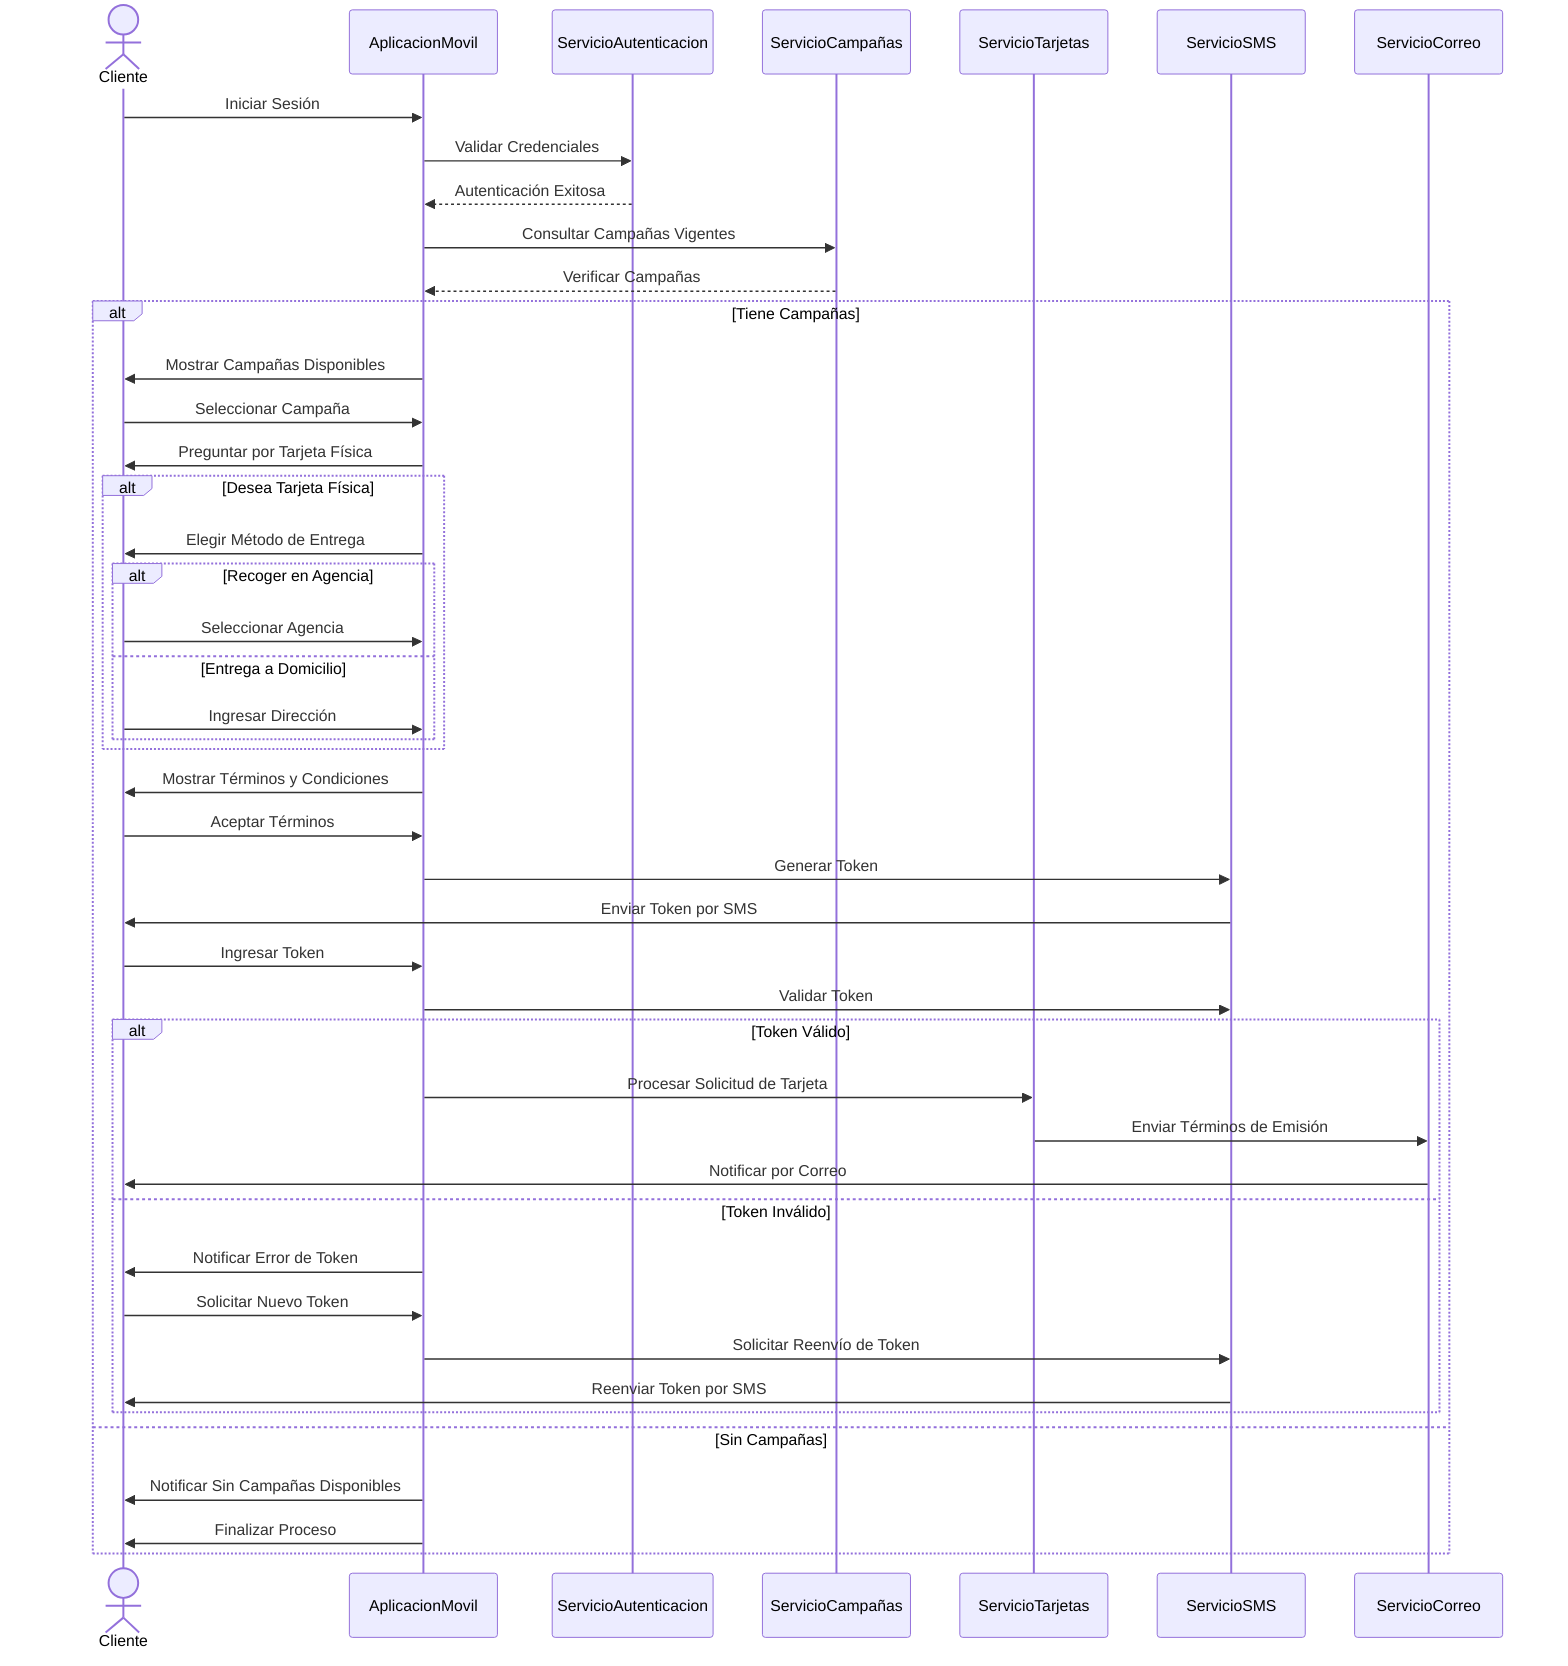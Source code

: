 sequenceDiagram
    actor Cliente
    participant AplicacionMovil
    participant ServicioAutenticacion
    participant ServicioCampañas
    participant ServicioTarjetas
    participant ServicioSMS
    participant ServicioCorreo

    Cliente->>AplicacionMovil: Iniciar Sesión
    AplicacionMovil->>ServicioAutenticacion: Validar Credenciales
    ServicioAutenticacion-->>AplicacionMovil: Autenticación Exitosa

    AplicacionMovil->>ServicioCampañas: Consultar Campañas Vigentes
    ServicioCampañas-->>AplicacionMovil: Verificar Campañas

    alt Tiene Campañas
        AplicacionMovil->>Cliente: Mostrar Campañas Disponibles
        Cliente->>AplicacionMovil: Seleccionar Campaña

        AplicacionMovil->>Cliente: Preguntar por Tarjeta Física
        
        alt Desea Tarjeta Física
            AplicacionMovil->>Cliente: Elegir Método de Entrega
            
            alt Recoger en Agencia
                Cliente->>AplicacionMovil: Seleccionar Agencia
            else Entrega a Domicilio
                Cliente->>AplicacionMovil: Ingresar Dirección
            end
        end

        AplicacionMovil->>Cliente: Mostrar Términos y Condiciones
        Cliente->>AplicacionMovil: Aceptar Términos

        AplicacionMovil->>ServicioSMS: Generar Token
        ServicioSMS->>Cliente: Enviar Token por SMS

        Cliente->>AplicacionMovil: Ingresar Token
        AplicacionMovil->>ServicioSMS: Validar Token

        alt Token Válido
            AplicacionMovil->>ServicioTarjetas: Procesar Solicitud de Tarjeta
            ServicioTarjetas->>ServicioCorreo: Enviar Términos de Emisión
            ServicioCorreo->>Cliente: Notificar por Correo
        else Token Inválido
            AplicacionMovil->>Cliente: Notificar Error de Token
            Cliente->>AplicacionMovil: Solicitar Nuevo Token
            AplicacionMovil->>ServicioSMS: Solicitar Reenvío de Token
            ServicioSMS->>Cliente: Reenviar Token por SMS
        end
    else Sin Campañas
        AplicacionMovil->>Cliente: Notificar Sin Campañas Disponibles
        AplicacionMovil->>Cliente: Finalizar Proceso
    end